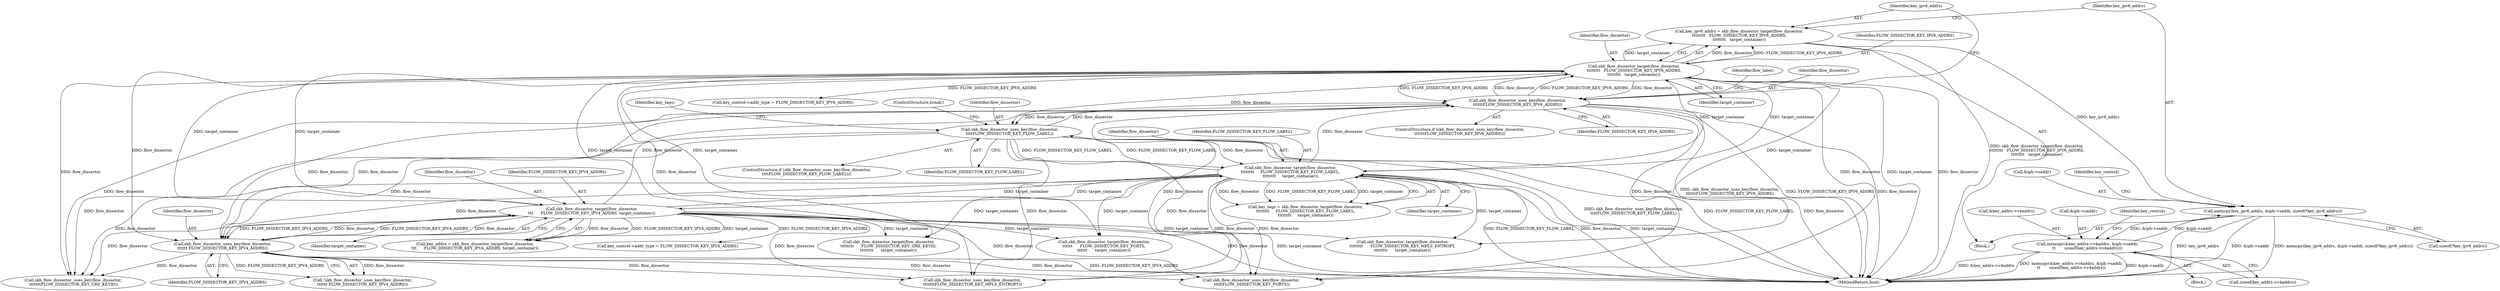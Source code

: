 digraph "0_linux_a6e544b0a88b53114bfa5a57e21b7be7a8dfc9d0@pointer" {
"1000304" [label="(Call,memcpy(key_ipv6_addrs, &iph->saddr, sizeof(*key_ipv6_addrs)))"];
"1000298" [label="(Call,key_ipv6_addrs = skb_flow_dissector_target(flow_dissector,\n\t\t\t\t\t\t\t\t   FLOW_DISSECTOR_KEY_IPV6_ADDRS,\n\t\t\t\t\t\t\t\t   target_container))"];
"1000300" [label="(Call,skb_flow_dissector_target(flow_dissector,\n\t\t\t\t\t\t\t\t   FLOW_DISSECTOR_KEY_IPV6_ADDRS,\n\t\t\t\t\t\t\t\t   target_container))"];
"1000293" [label="(Call,skb_flow_dissector_uses_key(flow_dissector,\n\t\t\t\t\t\tFLOW_DISSECTOR_KEY_IPV6_ADDRS))"];
"1000332" [label="(Call,skb_flow_dissector_target(flow_dissector,\n\t\t\t\t\t\t\t\t     FLOW_DISSECTOR_KEY_FLOW_LABEL,\n\t\t\t\t\t\t\t\t     target_container))"];
"1000326" [label="(Call,skb_flow_dissector_uses_key(flow_dissector,\n\t\t\t\tFLOW_DISSECTOR_KEY_FLOW_LABEL))"];
"1000239" [label="(Call,skb_flow_dissector_target(flow_dissector,\n\t\t\t      FLOW_DISSECTOR_KEY_IPV4_ADDRS, target_container))"];
"1000233" [label="(Call,skb_flow_dissector_uses_key(flow_dissector,\n\t\t\t\t\t\t FLOW_DISSECTOR_KEY_IPV4_ADDRS))"];
"1000243" [label="(Call,memcpy(&key_addrs->v4addrs, &iph->saddr,\n\t\t       sizeof(key_addrs->v4addrs)))"];
"1000304" [label="(Call,memcpy(key_ipv6_addrs, &iph->saddr, sizeof(*key_ipv6_addrs)))"];
"1000306" [label="(Call,&iph->saddr)"];
"1000301" [label="(Identifier,flow_dissector)"];
"1000241" [label="(Identifier,FLOW_DISSECTOR_KEY_IPV4_ADDRS)"];
"1000646" [label="(Call,skb_flow_dissector_uses_key(flow_dissector,\n \t\t\t\t\t\t\tFLOW_DISSECTOR_KEY_GRE_KEYID))"];
"1000342" [label="(ControlStructure,break;)"];
"1000330" [label="(Call,key_tags = skb_flow_dissector_target(flow_dissector,\n\t\t\t\t\t\t\t\t     FLOW_DISSECTOR_KEY_FLOW_LABEL,\n\t\t\t\t\t\t\t\t     target_container))"];
"1000187" [label="(Block,)"];
"1000313" [label="(Call,key_control->addr_type = FLOW_DISSECTOR_KEY_IPV6_ADDRS)"];
"1000233" [label="(Call,skb_flow_dissector_uses_key(flow_dissector,\n\t\t\t\t\t\t FLOW_DISSECTOR_KEY_IPV4_ADDRS))"];
"1000294" [label="(Identifier,flow_dissector)"];
"1000790" [label="(Call,skb_flow_dissector_uses_key(flow_dissector,\n \t\t\t\t\tFLOW_DISSECTOR_KEY_PORTS))"];
"1000296" [label="(Block,)"];
"1000305" [label="(Identifier,key_ipv6_addrs)"];
"1000812" [label="(MethodReturn,bool)"];
"1000239" [label="(Call,skb_flow_dissector_target(flow_dissector,\n\t\t\t      FLOW_DISSECTOR_KEY_IPV4_ADDRS, target_container))"];
"1000516" [label="(Call,skb_flow_dissector_uses_key(flow_dissector,\n\t\t\t\t\t\t\tFLOW_DISSECTOR_KEY_MPLS_ENTROPY))"];
"1000326" [label="(Call,skb_flow_dissector_uses_key(flow_dissector,\n\t\t\t\tFLOW_DISSECTOR_KEY_FLOW_LABEL))"];
"1000522" [label="(Call,skb_flow_dissector_target(flow_dissector,\n\t\t\t\t\t\t\t\t      FLOW_DISSECTOR_KEY_MPLS_ENTROPY,\n\t\t\t\t\t\t\t\t      target_container))"];
"1000292" [label="(ControlStructure,if (skb_flow_dissector_uses_key(flow_dissector,\n\t\t\t\t\t\tFLOW_DISSECTOR_KEY_IPV6_ADDRS)))"];
"1000319" [label="(Identifier,flow_label)"];
"1000335" [label="(Identifier,target_container)"];
"1000232" [label="(Call,!skb_flow_dissector_uses_key(flow_dissector,\n\t\t\t\t\t\t FLOW_DISSECTOR_KEY_IPV4_ADDRS))"];
"1000299" [label="(Identifier,key_ipv6_addrs)"];
"1000234" [label="(Identifier,flow_dissector)"];
"1000310" [label="(Call,sizeof(*key_ipv6_addrs))"];
"1000298" [label="(Call,key_ipv6_addrs = skb_flow_dissector_target(flow_dissector,\n\t\t\t\t\t\t\t\t   FLOW_DISSECTOR_KEY_IPV6_ADDRS,\n\t\t\t\t\t\t\t\t   target_container))"];
"1000303" [label="(Identifier,target_container)"];
"1000248" [label="(Call,&iph->saddr)"];
"1000242" [label="(Identifier,target_container)"];
"1000325" [label="(ControlStructure,if (skb_flow_dissector_uses_key(flow_dissector,\n\t\t\t\tFLOW_DISSECTOR_KEY_FLOW_LABEL)))"];
"1000235" [label="(Identifier,FLOW_DISSECTOR_KEY_IPV4_ADDRS)"];
"1000334" [label="(Identifier,FLOW_DISSECTOR_KEY_FLOW_LABEL)"];
"1000304" [label="(Call,memcpy(key_ipv6_addrs, &iph->saddr, sizeof(*key_ipv6_addrs)))"];
"1000652" [label="(Call,skb_flow_dissector_target(flow_dissector,\n\t\t\t\t\t\t\t\t      FLOW_DISSECTOR_KEY_GRE_KEYID,\n\t\t\t\t\t\t\t\t      target_container))"];
"1000258" [label="(Identifier,key_control)"];
"1000237" [label="(Call,key_addrs = skb_flow_dissector_target(flow_dissector,\n\t\t\t      FLOW_DISSECTOR_KEY_IPV4_ADDRS, target_container))"];
"1000315" [label="(Identifier,key_control)"];
"1000256" [label="(Call,key_control->addr_type = FLOW_DISSECTOR_KEY_IPV4_ADDRS)"];
"1000244" [label="(Call,&key_addrs->v4addrs)"];
"1000252" [label="(Call,sizeof(key_addrs->v4addrs))"];
"1000302" [label="(Identifier,FLOW_DISSECTOR_KEY_IPV6_ADDRS)"];
"1000243" [label="(Call,memcpy(&key_addrs->v4addrs, &iph->saddr,\n\t\t       sizeof(key_addrs->v4addrs)))"];
"1000328" [label="(Identifier,FLOW_DISSECTOR_KEY_FLOW_LABEL)"];
"1000240" [label="(Identifier,flow_dissector)"];
"1000300" [label="(Call,skb_flow_dissector_target(flow_dissector,\n\t\t\t\t\t\t\t\t   FLOW_DISSECTOR_KEY_IPV6_ADDRS,\n\t\t\t\t\t\t\t\t   target_container))"];
"1000796" [label="(Call,skb_flow_dissector_target(flow_dissector,\n\t\t\t\t\t\t      FLOW_DISSECTOR_KEY_PORTS,\n\t\t\t\t\t\t      target_container))"];
"1000293" [label="(Call,skb_flow_dissector_uses_key(flow_dissector,\n\t\t\t\t\t\tFLOW_DISSECTOR_KEY_IPV6_ADDRS))"];
"1000295" [label="(Identifier,FLOW_DISSECTOR_KEY_IPV6_ADDRS)"];
"1000327" [label="(Identifier,flow_dissector)"];
"1000331" [label="(Identifier,key_tags)"];
"1000332" [label="(Call,skb_flow_dissector_target(flow_dissector,\n\t\t\t\t\t\t\t\t     FLOW_DISSECTOR_KEY_FLOW_LABEL,\n\t\t\t\t\t\t\t\t     target_container))"];
"1000333" [label="(Identifier,flow_dissector)"];
"1000304" -> "1000296"  [label="AST: "];
"1000304" -> "1000310"  [label="CFG: "];
"1000305" -> "1000304"  [label="AST: "];
"1000306" -> "1000304"  [label="AST: "];
"1000310" -> "1000304"  [label="AST: "];
"1000315" -> "1000304"  [label="CFG: "];
"1000304" -> "1000812"  [label="DDG: memcpy(key_ipv6_addrs, &iph->saddr, sizeof(*key_ipv6_addrs))"];
"1000304" -> "1000812"  [label="DDG: key_ipv6_addrs"];
"1000304" -> "1000812"  [label="DDG: &iph->saddr"];
"1000304" -> "1000243"  [label="DDG: &iph->saddr"];
"1000298" -> "1000304"  [label="DDG: key_ipv6_addrs"];
"1000243" -> "1000304"  [label="DDG: &iph->saddr"];
"1000298" -> "1000296"  [label="AST: "];
"1000298" -> "1000300"  [label="CFG: "];
"1000299" -> "1000298"  [label="AST: "];
"1000300" -> "1000298"  [label="AST: "];
"1000305" -> "1000298"  [label="CFG: "];
"1000298" -> "1000812"  [label="DDG: skb_flow_dissector_target(flow_dissector,\n\t\t\t\t\t\t\t\t   FLOW_DISSECTOR_KEY_IPV6_ADDRS,\n\t\t\t\t\t\t\t\t   target_container)"];
"1000300" -> "1000298"  [label="DDG: flow_dissector"];
"1000300" -> "1000298"  [label="DDG: FLOW_DISSECTOR_KEY_IPV6_ADDRS"];
"1000300" -> "1000298"  [label="DDG: target_container"];
"1000300" -> "1000303"  [label="CFG: "];
"1000301" -> "1000300"  [label="AST: "];
"1000302" -> "1000300"  [label="AST: "];
"1000303" -> "1000300"  [label="AST: "];
"1000300" -> "1000812"  [label="DDG: target_container"];
"1000300" -> "1000812"  [label="DDG: flow_dissector"];
"1000300" -> "1000233"  [label="DDG: flow_dissector"];
"1000300" -> "1000239"  [label="DDG: target_container"];
"1000300" -> "1000293"  [label="DDG: flow_dissector"];
"1000300" -> "1000293"  [label="DDG: FLOW_DISSECTOR_KEY_IPV6_ADDRS"];
"1000293" -> "1000300"  [label="DDG: flow_dissector"];
"1000293" -> "1000300"  [label="DDG: FLOW_DISSECTOR_KEY_IPV6_ADDRS"];
"1000239" -> "1000300"  [label="DDG: target_container"];
"1000332" -> "1000300"  [label="DDG: target_container"];
"1000300" -> "1000313"  [label="DDG: FLOW_DISSECTOR_KEY_IPV6_ADDRS"];
"1000300" -> "1000326"  [label="DDG: flow_dissector"];
"1000300" -> "1000332"  [label="DDG: target_container"];
"1000300" -> "1000516"  [label="DDG: flow_dissector"];
"1000300" -> "1000522"  [label="DDG: target_container"];
"1000300" -> "1000646"  [label="DDG: flow_dissector"];
"1000300" -> "1000652"  [label="DDG: target_container"];
"1000300" -> "1000790"  [label="DDG: flow_dissector"];
"1000300" -> "1000796"  [label="DDG: target_container"];
"1000293" -> "1000292"  [label="AST: "];
"1000293" -> "1000295"  [label="CFG: "];
"1000294" -> "1000293"  [label="AST: "];
"1000295" -> "1000293"  [label="AST: "];
"1000299" -> "1000293"  [label="CFG: "];
"1000319" -> "1000293"  [label="CFG: "];
"1000293" -> "1000812"  [label="DDG: flow_dissector"];
"1000293" -> "1000812"  [label="DDG: skb_flow_dissector_uses_key(flow_dissector,\n\t\t\t\t\t\tFLOW_DISSECTOR_KEY_IPV6_ADDRS)"];
"1000293" -> "1000812"  [label="DDG: FLOW_DISSECTOR_KEY_IPV6_ADDRS"];
"1000293" -> "1000233"  [label="DDG: flow_dissector"];
"1000332" -> "1000293"  [label="DDG: flow_dissector"];
"1000239" -> "1000293"  [label="DDG: flow_dissector"];
"1000233" -> "1000293"  [label="DDG: flow_dissector"];
"1000326" -> "1000293"  [label="DDG: flow_dissector"];
"1000293" -> "1000326"  [label="DDG: flow_dissector"];
"1000293" -> "1000516"  [label="DDG: flow_dissector"];
"1000293" -> "1000646"  [label="DDG: flow_dissector"];
"1000293" -> "1000790"  [label="DDG: flow_dissector"];
"1000332" -> "1000330"  [label="AST: "];
"1000332" -> "1000335"  [label="CFG: "];
"1000333" -> "1000332"  [label="AST: "];
"1000334" -> "1000332"  [label="AST: "];
"1000335" -> "1000332"  [label="AST: "];
"1000330" -> "1000332"  [label="CFG: "];
"1000332" -> "1000812"  [label="DDG: FLOW_DISSECTOR_KEY_FLOW_LABEL"];
"1000332" -> "1000812"  [label="DDG: flow_dissector"];
"1000332" -> "1000812"  [label="DDG: target_container"];
"1000332" -> "1000233"  [label="DDG: flow_dissector"];
"1000332" -> "1000239"  [label="DDG: target_container"];
"1000332" -> "1000326"  [label="DDG: FLOW_DISSECTOR_KEY_FLOW_LABEL"];
"1000332" -> "1000330"  [label="DDG: flow_dissector"];
"1000332" -> "1000330"  [label="DDG: FLOW_DISSECTOR_KEY_FLOW_LABEL"];
"1000332" -> "1000330"  [label="DDG: target_container"];
"1000326" -> "1000332"  [label="DDG: flow_dissector"];
"1000326" -> "1000332"  [label="DDG: FLOW_DISSECTOR_KEY_FLOW_LABEL"];
"1000239" -> "1000332"  [label="DDG: target_container"];
"1000332" -> "1000516"  [label="DDG: flow_dissector"];
"1000332" -> "1000522"  [label="DDG: target_container"];
"1000332" -> "1000646"  [label="DDG: flow_dissector"];
"1000332" -> "1000652"  [label="DDG: target_container"];
"1000332" -> "1000790"  [label="DDG: flow_dissector"];
"1000332" -> "1000796"  [label="DDG: target_container"];
"1000326" -> "1000325"  [label="AST: "];
"1000326" -> "1000328"  [label="CFG: "];
"1000327" -> "1000326"  [label="AST: "];
"1000328" -> "1000326"  [label="AST: "];
"1000331" -> "1000326"  [label="CFG: "];
"1000342" -> "1000326"  [label="CFG: "];
"1000326" -> "1000812"  [label="DDG: skb_flow_dissector_uses_key(flow_dissector,\n\t\t\t\tFLOW_DISSECTOR_KEY_FLOW_LABEL)"];
"1000326" -> "1000812"  [label="DDG: FLOW_DISSECTOR_KEY_FLOW_LABEL"];
"1000326" -> "1000812"  [label="DDG: flow_dissector"];
"1000326" -> "1000233"  [label="DDG: flow_dissector"];
"1000326" -> "1000516"  [label="DDG: flow_dissector"];
"1000326" -> "1000646"  [label="DDG: flow_dissector"];
"1000326" -> "1000790"  [label="DDG: flow_dissector"];
"1000239" -> "1000237"  [label="AST: "];
"1000239" -> "1000242"  [label="CFG: "];
"1000240" -> "1000239"  [label="AST: "];
"1000241" -> "1000239"  [label="AST: "];
"1000242" -> "1000239"  [label="AST: "];
"1000237" -> "1000239"  [label="CFG: "];
"1000239" -> "1000812"  [label="DDG: flow_dissector"];
"1000239" -> "1000812"  [label="DDG: target_container"];
"1000239" -> "1000233"  [label="DDG: flow_dissector"];
"1000239" -> "1000233"  [label="DDG: FLOW_DISSECTOR_KEY_IPV4_ADDRS"];
"1000239" -> "1000237"  [label="DDG: flow_dissector"];
"1000239" -> "1000237"  [label="DDG: FLOW_DISSECTOR_KEY_IPV4_ADDRS"];
"1000239" -> "1000237"  [label="DDG: target_container"];
"1000233" -> "1000239"  [label="DDG: flow_dissector"];
"1000233" -> "1000239"  [label="DDG: FLOW_DISSECTOR_KEY_IPV4_ADDRS"];
"1000239" -> "1000256"  [label="DDG: FLOW_DISSECTOR_KEY_IPV4_ADDRS"];
"1000239" -> "1000516"  [label="DDG: flow_dissector"];
"1000239" -> "1000522"  [label="DDG: target_container"];
"1000239" -> "1000646"  [label="DDG: flow_dissector"];
"1000239" -> "1000652"  [label="DDG: target_container"];
"1000239" -> "1000790"  [label="DDG: flow_dissector"];
"1000239" -> "1000796"  [label="DDG: target_container"];
"1000233" -> "1000232"  [label="AST: "];
"1000233" -> "1000235"  [label="CFG: "];
"1000234" -> "1000233"  [label="AST: "];
"1000235" -> "1000233"  [label="AST: "];
"1000232" -> "1000233"  [label="CFG: "];
"1000233" -> "1000812"  [label="DDG: FLOW_DISSECTOR_KEY_IPV4_ADDRS"];
"1000233" -> "1000812"  [label="DDG: flow_dissector"];
"1000233" -> "1000232"  [label="DDG: flow_dissector"];
"1000233" -> "1000232"  [label="DDG: FLOW_DISSECTOR_KEY_IPV4_ADDRS"];
"1000233" -> "1000516"  [label="DDG: flow_dissector"];
"1000233" -> "1000646"  [label="DDG: flow_dissector"];
"1000233" -> "1000790"  [label="DDG: flow_dissector"];
"1000243" -> "1000187"  [label="AST: "];
"1000243" -> "1000252"  [label="CFG: "];
"1000244" -> "1000243"  [label="AST: "];
"1000248" -> "1000243"  [label="AST: "];
"1000252" -> "1000243"  [label="AST: "];
"1000258" -> "1000243"  [label="CFG: "];
"1000243" -> "1000812"  [label="DDG: &iph->saddr"];
"1000243" -> "1000812"  [label="DDG: &key_addrs->v4addrs"];
"1000243" -> "1000812"  [label="DDG: memcpy(&key_addrs->v4addrs, &iph->saddr,\n\t\t       sizeof(key_addrs->v4addrs))"];
}
